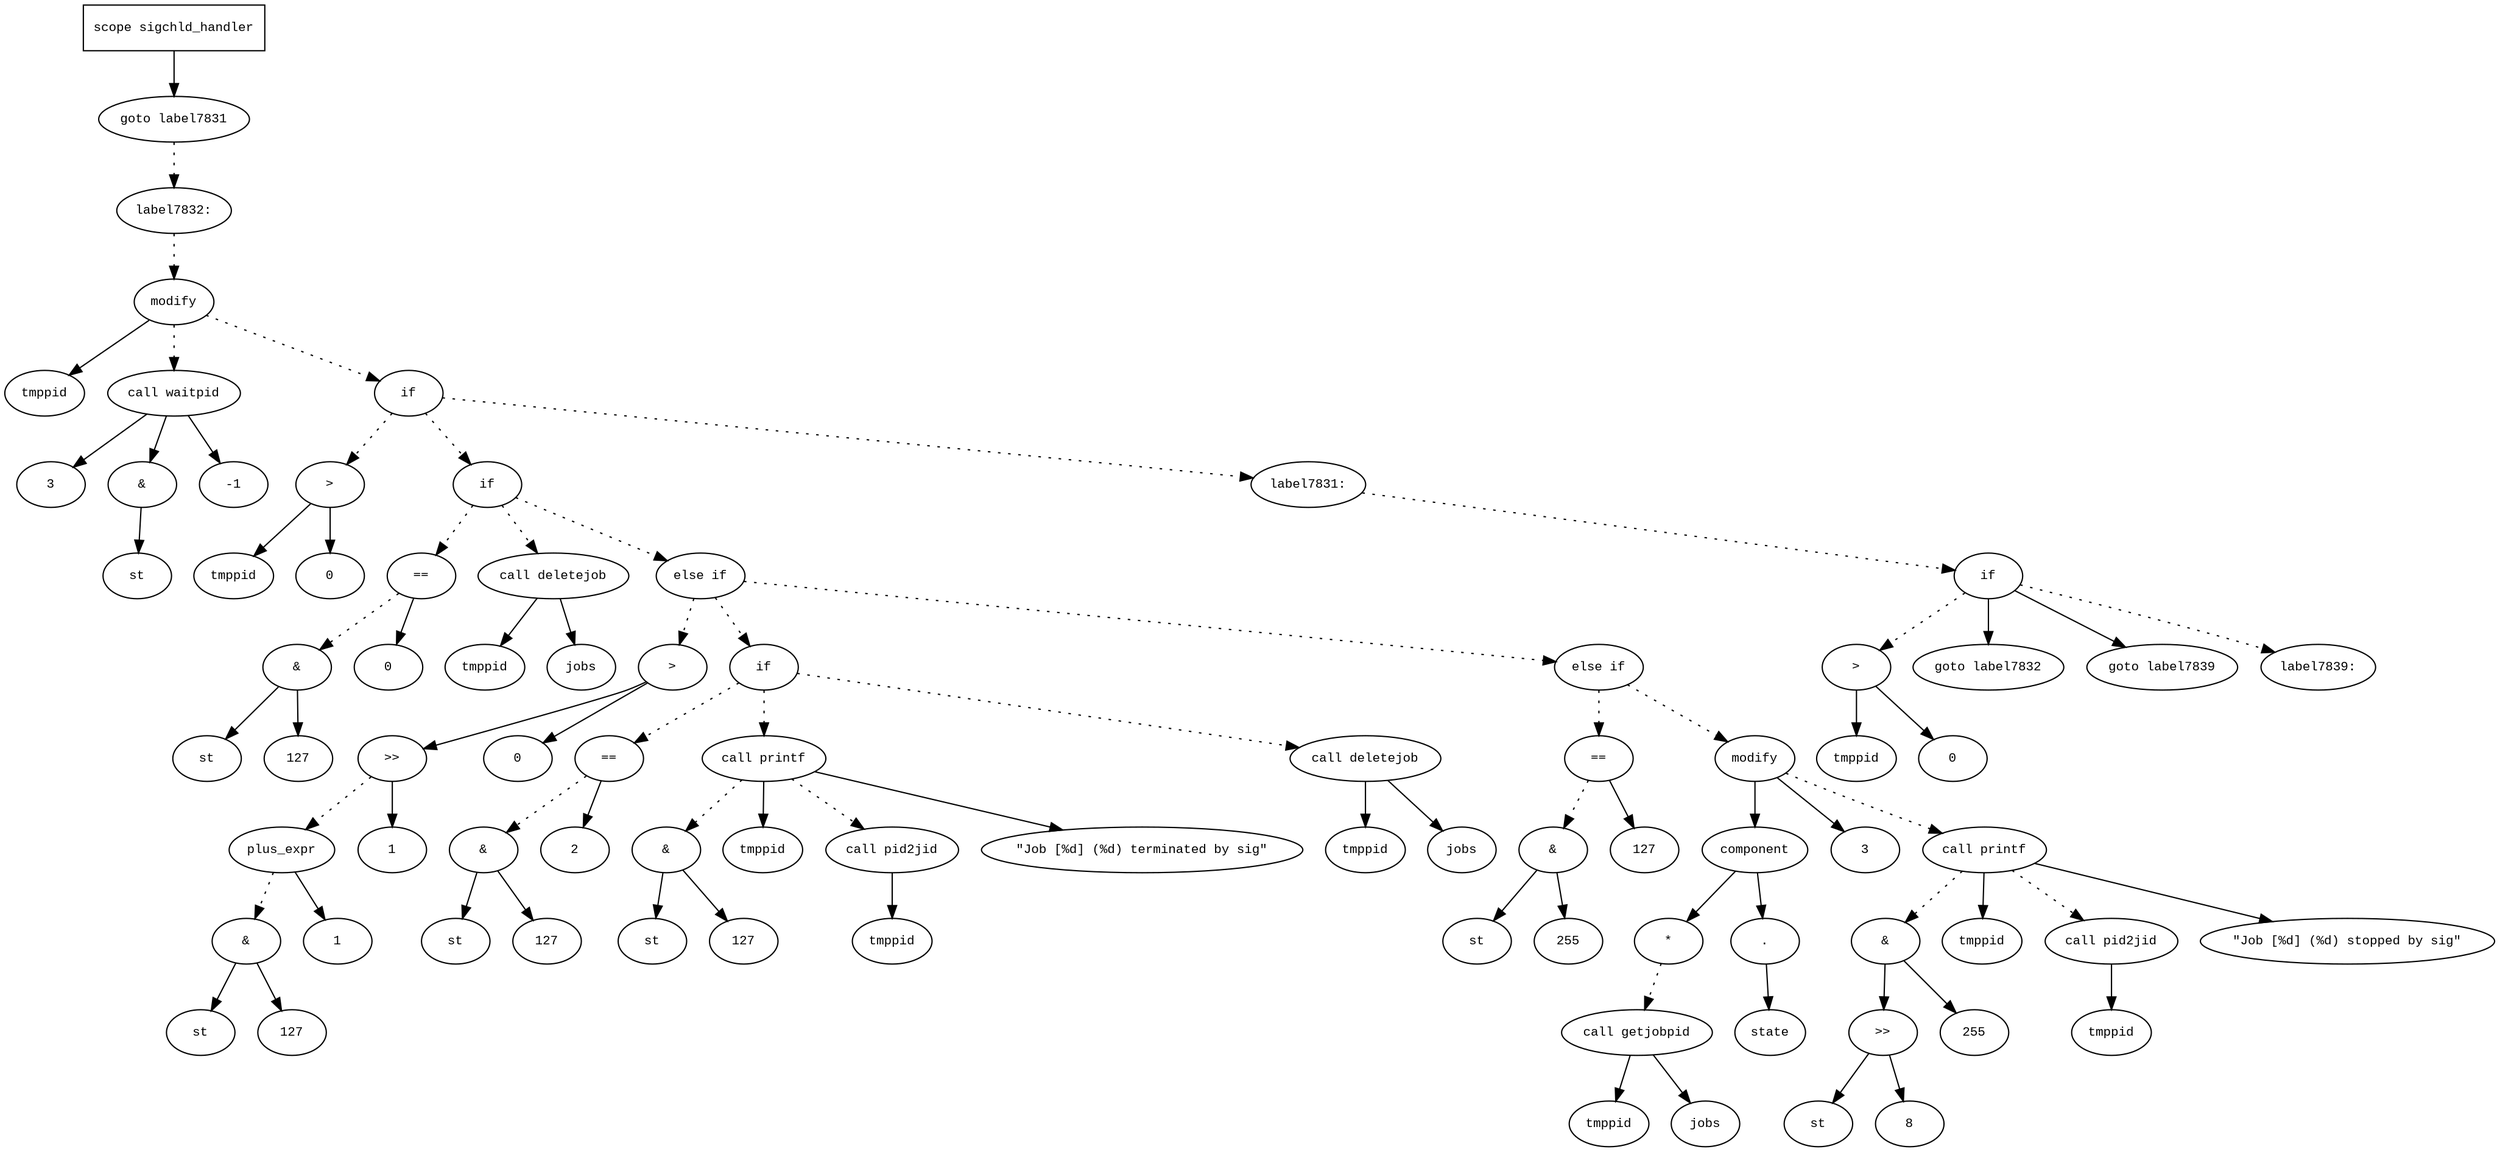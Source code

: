 digraph AST {
  graph [fontname="Times New Roman",fontsize=10];
  node  [fontname="Courier New",fontsize=10];
  edge  [fontname="Times New Roman",fontsize=10];

  node1 [label="scope sigchld_handler",shape=box];
  node2 [label="goto label7831",shape=ellipse];
  node1 -> node2;
  node3 [label="label7832:",shape=ellipse];
  node2 -> node3 [style=dotted];
  node4 [label="modify",shape=ellipse];
  node5 [label="tmppid",shape=ellipse];
  node4 -> node5;
  node6 [label="call waitpid",shape=ellipse];
  node7 [label="3",shape=ellipse];
  node6 -> node7;
  node8 [label="&",shape=ellipse];
  node6 -> node8;
  node9 [label="st",shape=ellipse];
  node8 -> node9;
  node10 [label="-1",shape=ellipse];
  node6 -> node10;
  node4 -> node6 [style=dotted];
  node3 -> node4 [style=dotted];
  node11 [label="if",shape=ellipse];
  node4 -> node11 [style=dotted];
  node12 [label=">",shape=ellipse];
  node13 [label="tmppid",shape=ellipse];
  node12 -> node13;
  node14 [label="0",shape=ellipse];
  node12 -> node14;
  node11 -> node12 [style=dotted];
  node15 [label="if",shape=ellipse];
  node11 -> node15 [style=dotted];
  node16 [label="==",shape=ellipse];
  node17 [label="&",shape=ellipse];
  node18 [label="st",shape=ellipse];
  node17 -> node18;
  node19 [label="127",shape=ellipse];
  node17 -> node19;
  node16 -> node17 [style=dotted];
  node20 [label="0",shape=ellipse];
  node16 -> node20;
  node15 -> node16 [style=dotted];
  node21 [label="call deletejob",shape=ellipse];
  node22 [label="tmppid",shape=ellipse];
  node21 -> node22;
  node23 [label="jobs",shape=ellipse];
  node21 -> node23;
  node15 -> node21 [style=dotted];
  node24 [label="else if",shape=ellipse];
  node15 -> node24 [style=dotted];
  node25 [label=">",shape=ellipse];
  node26 [label=">>",shape=ellipse];
  node27 [label="plus_expr",shape=ellipse];
  node28 [label="&",shape=ellipse];
  node29 [label="st",shape=ellipse];
  node28 -> node29;
  node30 [label="127",shape=ellipse];
  node28 -> node30;
  node27 -> node28 [style=dotted];
  node31 [label="1",shape=ellipse];
  node27 -> node31;
  node26 -> node27 [style=dotted];
  node32 [label="1",shape=ellipse];
  node26 -> node32;
  node25 -> node26;
  node33 [label="0",shape=ellipse];
  node25 -> node33;
  node24 -> node25 [style=dotted];
  node34 [label="if",shape=ellipse];
  node24 -> node34 [style=dotted];
  node35 [label="==",shape=ellipse];
  node36 [label="&",shape=ellipse];
  node37 [label="st",shape=ellipse];
  node36 -> node37;
  node38 [label="127",shape=ellipse];
  node36 -> node38;
  node35 -> node36 [style=dotted];
  node39 [label="2",shape=ellipse];
  node35 -> node39;
  node34 -> node35 [style=dotted];
  node40 [label="call printf",shape=ellipse];
  node41 [label="&",shape=ellipse];
  node42 [label="st",shape=ellipse];
  node41 -> node42;
  node43 [label="127",shape=ellipse];
  node41 -> node43;
  node40 -> node41 [style=dotted];
  node44 [label="tmppid",shape=ellipse];
  node40 -> node44;
  node45 [label="call pid2jid",shape=ellipse];
  node46 [label="tmppid",shape=ellipse];
  node45 -> node46;
  node40 -> node45 [style=dotted];
  node47 [label="\"Job [%d] (%d) terminated by sig\"",shape=ellipse];
  node40 -> node47;
  node34 -> node40 [style=dotted];
  node48 [label="call deletejob",shape=ellipse];
  node49 [label="tmppid",shape=ellipse];
  node48 -> node49;
  node50 [label="jobs",shape=ellipse];
  node48 -> node50;
  node34 -> node48 [style=dotted];
  node51 [label="else if",shape=ellipse];
  node24 -> node51 [style=dotted];
  node52 [label="==",shape=ellipse];
  node53 [label="&",shape=ellipse];
  node54 [label="st",shape=ellipse];
  node53 -> node54;
  node55 [label="255",shape=ellipse];
  node53 -> node55;
  node52 -> node53 [style=dotted];
  node56 [label="127",shape=ellipse];
  node52 -> node56;
  node51 -> node52 [style=dotted];
  node57 [label="modify",shape=ellipse];
  node58 [label="component",shape=ellipse];
  node57 -> node58;
  node59 [label="*",shape=ellipse];
  node60 [label="call getjobpid",shape=ellipse];
  node61 [label="tmppid",shape=ellipse];
  node60 -> node61;
  node62 [label="jobs",shape=ellipse];
  node60 -> node62;
  node59 -> node60 [style=dotted];
  node58 -> node59;
  node63 [label=".",shape=ellipse];
  node58 -> node63;
  node64 [label="state",shape=ellipse];
  node63 -> node64;
  node65 [label="3",shape=ellipse];
  node57 -> node65;
  node51 -> node57 [style=dotted];
  node66 [label="call printf",shape=ellipse];
  node67 [label="&",shape=ellipse];
  node68 [label=">>",shape=ellipse];
  node69 [label="st",shape=ellipse];
  node68 -> node69;
  node70 [label="8",shape=ellipse];
  node68 -> node70;
  node67 -> node68;
  node71 [label="255",shape=ellipse];
  node67 -> node71;
  node66 -> node67 [style=dotted];
  node72 [label="tmppid",shape=ellipse];
  node66 -> node72;
  node73 [label="call pid2jid",shape=ellipse];
  node74 [label="tmppid",shape=ellipse];
  node73 -> node74;
  node66 -> node73 [style=dotted];
  node75 [label="\"Job [%d] (%d) stopped by sig\"",shape=ellipse];
  node66 -> node75;
  node57 -> node66 [style=dotted];
  node76 [label="label7831:",shape=ellipse];
  node11 -> node76 [style=dotted];
  node77 [label="if",shape=ellipse];
  node76 -> node77 [style=dotted];
  node78 [label=">",shape=ellipse];
  node79 [label="tmppid",shape=ellipse];
  node78 -> node79;
  node80 [label="0",shape=ellipse];
  node78 -> node80;
  node77 -> node78 [style=dotted];
  node81 [label="goto label7832",shape=ellipse];
  node77 -> node81;
  node82 [label="goto label7839",shape=ellipse];
  node77 -> node82;
  node83 [label="label7839:",shape=ellipse];
  node77 -> node83 [style=dotted];
} 